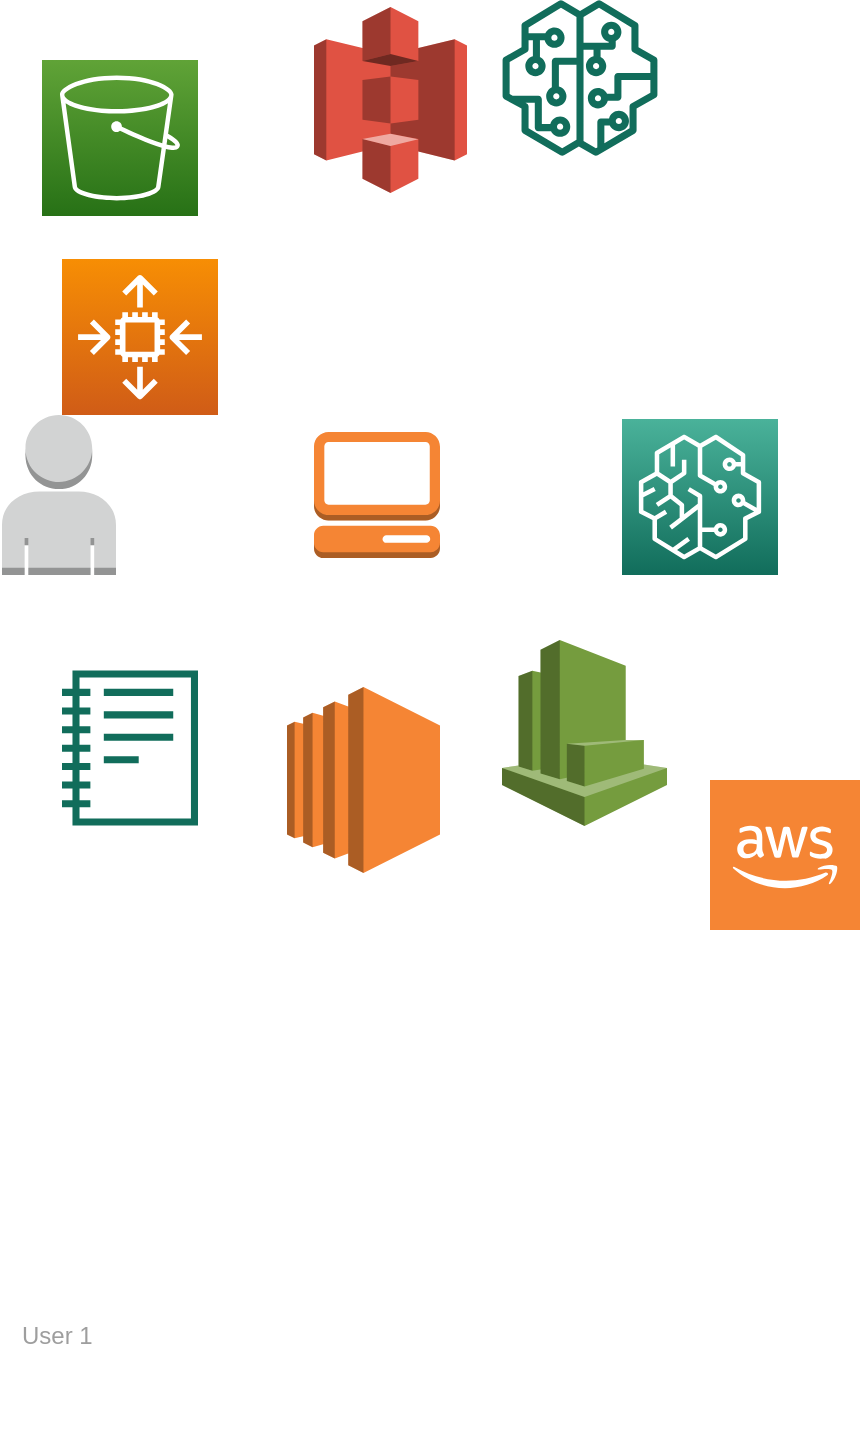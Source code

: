 <mxfile version="12.2.0" type="github" pages="1">
  <diagram id="LUJSZPQED57f7l-aZOMd" name="Page-1">
    <mxGraphModel dx="1209" dy="640" grid="1" gridSize="10" guides="1" tooltips="1" connect="1" arrows="1" fold="1" page="1" pageScale="1" pageWidth="827" pageHeight="1169" math="0" shadow="0">
      <root>
        <mxCell id="0"/>
        <mxCell id="1" parent="0"/>
        <mxCell id="Xgf3uK81Am2HbDvksKBV-1" value="" style="outlineConnect=0;dashed=0;verticalLabelPosition=bottom;verticalAlign=top;align=center;html=1;shape=mxgraph.aws3.cloud_2;fillColor=#F58534;gradientColor=none;" parent="1" vertex="1">
          <mxGeometry x="364" y="500" width="75" height="75" as="geometry"/>
        </mxCell>
        <mxCell id="87D7TpQ12_bu92wkKHwp-1" value="" style="outlineConnect=0;dashed=0;verticalLabelPosition=bottom;verticalAlign=top;align=center;html=1;shape=mxgraph.aws3.ec2;fillColor=#F58534;gradientColor=none;" vertex="1" parent="1">
          <mxGeometry x="152.5" y="453.5" width="76.5" height="93" as="geometry"/>
        </mxCell>
        <mxCell id="87D7TpQ12_bu92wkKHwp-9" value="" style="outlineConnect=0;fontColor=#232F3E;gradientColor=#4AB29A;gradientDirection=north;fillColor=#116D5B;strokeColor=#ffffff;dashed=0;verticalLabelPosition=bottom;verticalAlign=top;align=center;html=1;fontSize=12;fontStyle=0;aspect=fixed;shape=mxgraph.aws4.resourceIcon;resIcon=mxgraph.aws4.sagemaker;" vertex="1" parent="1">
          <mxGeometry x="320" y="319.5" width="78" height="78" as="geometry"/>
        </mxCell>
        <mxCell id="87D7TpQ12_bu92wkKHwp-10" value="" style="outlineConnect=0;fontColor=#232F3E;gradientColor=none;fillColor=#116D5B;strokeColor=none;dashed=0;verticalLabelPosition=bottom;verticalAlign=top;align=center;html=1;fontSize=12;fontStyle=0;aspect=fixed;pointerEvents=1;shape=mxgraph.aws4.sagemaker_model;" vertex="1" parent="1">
          <mxGeometry x="260" y="110" width="78" height="78" as="geometry"/>
        </mxCell>
        <mxCell id="87D7TpQ12_bu92wkKHwp-11" value="" style="outlineConnect=0;fontColor=#232F3E;gradientColor=none;fillColor=#116D5B;strokeColor=none;dashed=0;verticalLabelPosition=bottom;verticalAlign=top;align=center;html=1;fontSize=12;fontStyle=0;aspect=fixed;pointerEvents=1;shape=mxgraph.aws4.sagemaker_notebook;" vertex="1" parent="1">
          <mxGeometry x="40" y="445" width="68" height="78" as="geometry"/>
        </mxCell>
        <mxCell id="87D7TpQ12_bu92wkKHwp-12" value="" style="outlineConnect=0;fontColor=#232F3E;gradientColor=#60A337;gradientDirection=north;fillColor=#277116;strokeColor=#ffffff;dashed=0;verticalLabelPosition=bottom;verticalAlign=top;align=center;html=1;fontSize=12;fontStyle=0;aspect=fixed;shape=mxgraph.aws4.resourceIcon;resIcon=mxgraph.aws4.s3;" vertex="1" parent="1">
          <mxGeometry x="30" y="140" width="78" height="78" as="geometry"/>
        </mxCell>
        <mxCell id="87D7TpQ12_bu92wkKHwp-14" value="" style="outlineConnect=0;dashed=0;verticalLabelPosition=bottom;verticalAlign=top;align=center;html=1;shape=mxgraph.aws3.user;fillColor=#D2D3D3;gradientColor=none;" vertex="1" parent="1">
          <mxGeometry x="10" y="317.5" width="57" height="80" as="geometry"/>
        </mxCell>
        <mxCell id="87D7TpQ12_bu92wkKHwp-16" value="" style="outlineConnect=0;dashed=0;verticalLabelPosition=bottom;verticalAlign=top;align=center;html=1;shape=mxgraph.aws3.management_console;fillColor=#F58534;gradientColor=none;" vertex="1" parent="1">
          <mxGeometry x="166" y="326" width="63" height="63" as="geometry"/>
        </mxCell>
        <mxCell id="87D7TpQ12_bu92wkKHwp-18" value="" style="outlineConnect=0;dashed=0;verticalLabelPosition=bottom;verticalAlign=top;align=center;html=1;shape=mxgraph.aws3.cloudwatch;fillColor=#759C3E;gradientColor=none;" vertex="1" parent="1">
          <mxGeometry x="260" y="430" width="82.5" height="93" as="geometry"/>
        </mxCell>
        <mxCell id="87D7TpQ12_bu92wkKHwp-19" value="" style="outlineConnect=0;dashed=0;verticalLabelPosition=bottom;verticalAlign=top;align=center;html=1;shape=mxgraph.aws3.s3;fillColor=#E05243;gradientColor=none;" vertex="1" parent="1">
          <mxGeometry x="166" y="113.5" width="76.5" height="93" as="geometry"/>
        </mxCell>
        <mxCell id="87D7TpQ12_bu92wkKHwp-25" value="" style="shape=image;html=1;verticalAlign=top;verticalLabelPosition=bottom;labelBackgroundColor=#ffffff;imageAspect=0;aspect=fixed;image=https://cdn3.iconfinder.com/data/icons/google-material-design-icons/48/ic_flash_auto_48px-128.png" vertex="1" parent="1">
          <mxGeometry x="10" y="600" width="128" height="128" as="geometry"/>
        </mxCell>
        <mxCell id="87D7TpQ12_bu92wkKHwp-28" value="" style="outlineConnect=0;fontColor=#232F3E;gradientColor=#F78E04;gradientDirection=north;fillColor=#D05C17;strokeColor=#ffffff;dashed=0;verticalLabelPosition=bottom;verticalAlign=top;align=center;html=1;fontSize=12;fontStyle=0;aspect=fixed;shape=mxgraph.aws4.resourceIcon;resIcon=mxgraph.aws4.auto_scaling2;" vertex="1" parent="1">
          <mxGeometry x="40" y="239.5" width="78" height="78" as="geometry"/>
        </mxCell>
        <mxCell id="87D7TpQ12_bu92wkKHwp-30" value="User 1" style="points=[[0,0,0],[0.25,0,0],[0.5,0,0],[0.75,0,0],[1,0,0],[1,0.25,0],[1,0.5,0],[1,0.75,0],[1,1,0],[0.75,1,0],[0.5,1,0],[0.25,1,0],[0,1,0],[0,0.75,0],[0,0.5,0],[0,0.25,0]];rounded=1;absoluteArcSize=1;arcSize=2;html=1;strokeColor=none;gradientColor=none;shadow=0;dashed=0;fontSize=12;fontColor=#9E9E9E;align=left;verticalAlign=top;spacing=10;spacingTop=-4;fillColor=#ffffff;" vertex="1" parent="1">
          <mxGeometry x="10" y="760" width="120" height="70" as="geometry"/>
        </mxCell>
      </root>
    </mxGraphModel>
  </diagram>
</mxfile>
